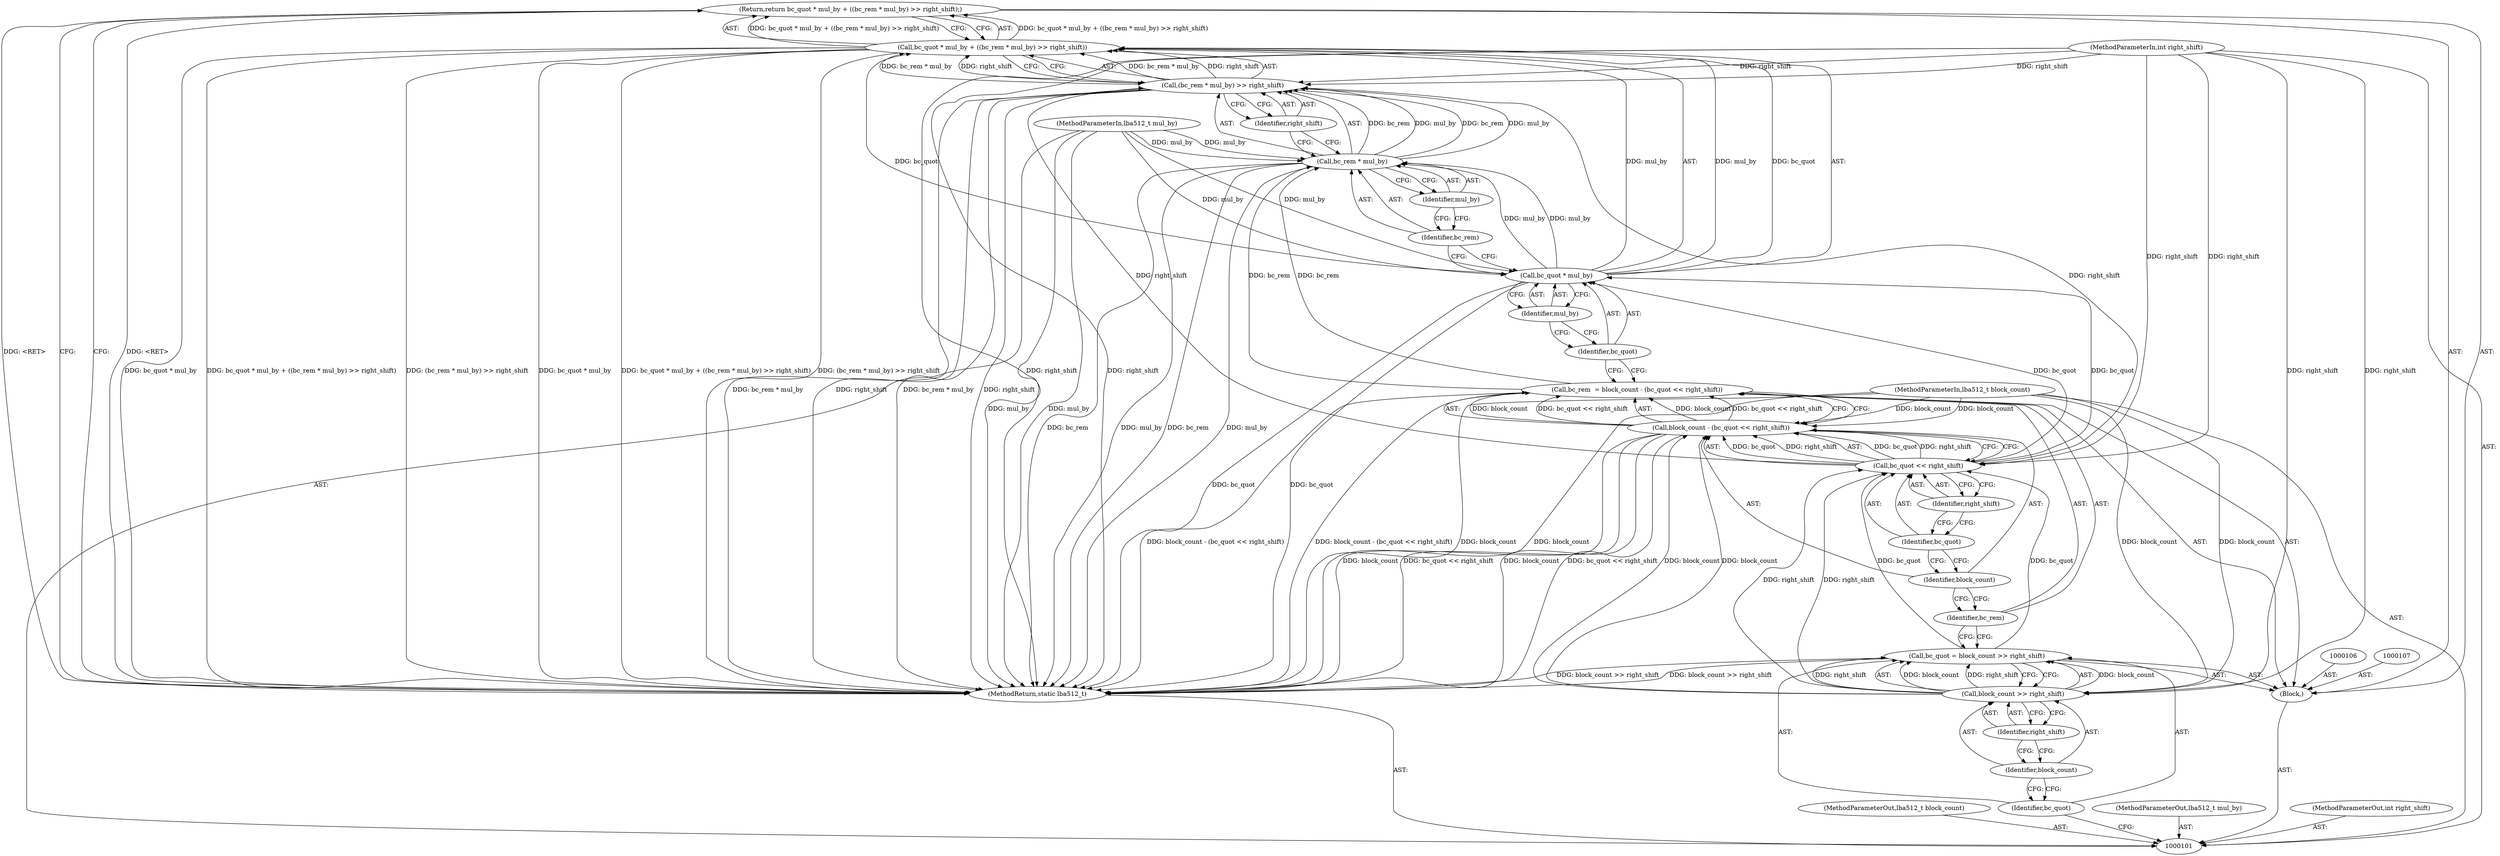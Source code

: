 digraph "0_u-boot_master_16" {
"1000120" [label="(Return,return bc_quot * mul_by + ((bc_rem * mul_by) >> right_shift);)"];
"1000124" [label="(Identifier,mul_by)"];
"1000125" [label="(Call,(bc_rem * mul_by) >> right_shift)"];
"1000126" [label="(Call,bc_rem * mul_by)"];
"1000127" [label="(Identifier,bc_rem)"];
"1000128" [label="(Identifier,mul_by)"];
"1000129" [label="(Identifier,right_shift)"];
"1000121" [label="(Call,bc_quot * mul_by + ((bc_rem * mul_by) >> right_shift))"];
"1000122" [label="(Call,bc_quot * mul_by)"];
"1000123" [label="(Identifier,bc_quot)"];
"1000130" [label="(MethodReturn,static lba512_t)"];
"1000102" [label="(MethodParameterIn,lba512_t block_count)"];
"1000166" [label="(MethodParameterOut,lba512_t block_count)"];
"1000103" [label="(MethodParameterIn,lba512_t mul_by)"];
"1000167" [label="(MethodParameterOut,lba512_t mul_by)"];
"1000104" [label="(MethodParameterIn,int right_shift)"];
"1000168" [label="(MethodParameterOut,int right_shift)"];
"1000105" [label="(Block,)"];
"1000108" [label="(Call,bc_quot = block_count >> right_shift)"];
"1000109" [label="(Identifier,bc_quot)"];
"1000110" [label="(Call,block_count >> right_shift)"];
"1000111" [label="(Identifier,block_count)"];
"1000112" [label="(Identifier,right_shift)"];
"1000113" [label="(Call,bc_rem  = block_count - (bc_quot << right_shift))"];
"1000114" [label="(Identifier,bc_rem)"];
"1000115" [label="(Call,block_count - (bc_quot << right_shift))"];
"1000116" [label="(Identifier,block_count)"];
"1000117" [label="(Call,bc_quot << right_shift)"];
"1000118" [label="(Identifier,bc_quot)"];
"1000119" [label="(Identifier,right_shift)"];
"1000120" -> "1000105"  [label="AST: "];
"1000120" -> "1000121"  [label="CFG: "];
"1000121" -> "1000120"  [label="AST: "];
"1000130" -> "1000120"  [label="CFG: "];
"1000120" -> "1000130"  [label="DDG: <RET>"];
"1000121" -> "1000120"  [label="DDG: bc_quot * mul_by + ((bc_rem * mul_by) >> right_shift)"];
"1000124" -> "1000122"  [label="AST: "];
"1000124" -> "1000123"  [label="CFG: "];
"1000122" -> "1000124"  [label="CFG: "];
"1000125" -> "1000121"  [label="AST: "];
"1000125" -> "1000129"  [label="CFG: "];
"1000126" -> "1000125"  [label="AST: "];
"1000129" -> "1000125"  [label="AST: "];
"1000121" -> "1000125"  [label="CFG: "];
"1000125" -> "1000130"  [label="DDG: bc_rem * mul_by"];
"1000125" -> "1000130"  [label="DDG: right_shift"];
"1000125" -> "1000121"  [label="DDG: bc_rem * mul_by"];
"1000125" -> "1000121"  [label="DDG: right_shift"];
"1000126" -> "1000125"  [label="DDG: bc_rem"];
"1000126" -> "1000125"  [label="DDG: mul_by"];
"1000117" -> "1000125"  [label="DDG: right_shift"];
"1000104" -> "1000125"  [label="DDG: right_shift"];
"1000126" -> "1000125"  [label="AST: "];
"1000126" -> "1000128"  [label="CFG: "];
"1000127" -> "1000126"  [label="AST: "];
"1000128" -> "1000126"  [label="AST: "];
"1000129" -> "1000126"  [label="CFG: "];
"1000126" -> "1000130"  [label="DDG: bc_rem"];
"1000126" -> "1000130"  [label="DDG: mul_by"];
"1000126" -> "1000125"  [label="DDG: bc_rem"];
"1000126" -> "1000125"  [label="DDG: mul_by"];
"1000113" -> "1000126"  [label="DDG: bc_rem"];
"1000122" -> "1000126"  [label="DDG: mul_by"];
"1000103" -> "1000126"  [label="DDG: mul_by"];
"1000127" -> "1000126"  [label="AST: "];
"1000127" -> "1000122"  [label="CFG: "];
"1000128" -> "1000127"  [label="CFG: "];
"1000128" -> "1000126"  [label="AST: "];
"1000128" -> "1000127"  [label="CFG: "];
"1000126" -> "1000128"  [label="CFG: "];
"1000129" -> "1000125"  [label="AST: "];
"1000129" -> "1000126"  [label="CFG: "];
"1000125" -> "1000129"  [label="CFG: "];
"1000121" -> "1000120"  [label="AST: "];
"1000121" -> "1000125"  [label="CFG: "];
"1000122" -> "1000121"  [label="AST: "];
"1000125" -> "1000121"  [label="AST: "];
"1000120" -> "1000121"  [label="CFG: "];
"1000121" -> "1000130"  [label="DDG: (bc_rem * mul_by) >> right_shift"];
"1000121" -> "1000130"  [label="DDG: bc_quot * mul_by"];
"1000121" -> "1000130"  [label="DDG: bc_quot * mul_by + ((bc_rem * mul_by) >> right_shift)"];
"1000121" -> "1000120"  [label="DDG: bc_quot * mul_by + ((bc_rem * mul_by) >> right_shift)"];
"1000122" -> "1000121"  [label="DDG: bc_quot"];
"1000122" -> "1000121"  [label="DDG: mul_by"];
"1000125" -> "1000121"  [label="DDG: bc_rem * mul_by"];
"1000125" -> "1000121"  [label="DDG: right_shift"];
"1000122" -> "1000121"  [label="AST: "];
"1000122" -> "1000124"  [label="CFG: "];
"1000123" -> "1000122"  [label="AST: "];
"1000124" -> "1000122"  [label="AST: "];
"1000127" -> "1000122"  [label="CFG: "];
"1000122" -> "1000130"  [label="DDG: bc_quot"];
"1000122" -> "1000121"  [label="DDG: bc_quot"];
"1000122" -> "1000121"  [label="DDG: mul_by"];
"1000117" -> "1000122"  [label="DDG: bc_quot"];
"1000103" -> "1000122"  [label="DDG: mul_by"];
"1000122" -> "1000126"  [label="DDG: mul_by"];
"1000123" -> "1000122"  [label="AST: "];
"1000123" -> "1000113"  [label="CFG: "];
"1000124" -> "1000123"  [label="CFG: "];
"1000130" -> "1000101"  [label="AST: "];
"1000130" -> "1000120"  [label="CFG: "];
"1000120" -> "1000130"  [label="DDG: <RET>"];
"1000115" -> "1000130"  [label="DDG: bc_quot << right_shift"];
"1000115" -> "1000130"  [label="DDG: block_count"];
"1000125" -> "1000130"  [label="DDG: bc_rem * mul_by"];
"1000125" -> "1000130"  [label="DDG: right_shift"];
"1000121" -> "1000130"  [label="DDG: (bc_rem * mul_by) >> right_shift"];
"1000121" -> "1000130"  [label="DDG: bc_quot * mul_by"];
"1000121" -> "1000130"  [label="DDG: bc_quot * mul_by + ((bc_rem * mul_by) >> right_shift)"];
"1000104" -> "1000130"  [label="DDG: right_shift"];
"1000122" -> "1000130"  [label="DDG: bc_quot"];
"1000126" -> "1000130"  [label="DDG: bc_rem"];
"1000126" -> "1000130"  [label="DDG: mul_by"];
"1000102" -> "1000130"  [label="DDG: block_count"];
"1000103" -> "1000130"  [label="DDG: mul_by"];
"1000113" -> "1000130"  [label="DDG: block_count - (bc_quot << right_shift)"];
"1000108" -> "1000130"  [label="DDG: block_count >> right_shift"];
"1000102" -> "1000101"  [label="AST: "];
"1000102" -> "1000130"  [label="DDG: block_count"];
"1000102" -> "1000110"  [label="DDG: block_count"];
"1000102" -> "1000115"  [label="DDG: block_count"];
"1000166" -> "1000101"  [label="AST: "];
"1000103" -> "1000101"  [label="AST: "];
"1000103" -> "1000130"  [label="DDG: mul_by"];
"1000103" -> "1000122"  [label="DDG: mul_by"];
"1000103" -> "1000126"  [label="DDG: mul_by"];
"1000167" -> "1000101"  [label="AST: "];
"1000104" -> "1000101"  [label="AST: "];
"1000104" -> "1000130"  [label="DDG: right_shift"];
"1000104" -> "1000110"  [label="DDG: right_shift"];
"1000104" -> "1000117"  [label="DDG: right_shift"];
"1000104" -> "1000125"  [label="DDG: right_shift"];
"1000168" -> "1000101"  [label="AST: "];
"1000105" -> "1000101"  [label="AST: "];
"1000106" -> "1000105"  [label="AST: "];
"1000107" -> "1000105"  [label="AST: "];
"1000108" -> "1000105"  [label="AST: "];
"1000113" -> "1000105"  [label="AST: "];
"1000120" -> "1000105"  [label="AST: "];
"1000108" -> "1000105"  [label="AST: "];
"1000108" -> "1000110"  [label="CFG: "];
"1000109" -> "1000108"  [label="AST: "];
"1000110" -> "1000108"  [label="AST: "];
"1000114" -> "1000108"  [label="CFG: "];
"1000108" -> "1000130"  [label="DDG: block_count >> right_shift"];
"1000110" -> "1000108"  [label="DDG: block_count"];
"1000110" -> "1000108"  [label="DDG: right_shift"];
"1000108" -> "1000117"  [label="DDG: bc_quot"];
"1000109" -> "1000108"  [label="AST: "];
"1000109" -> "1000101"  [label="CFG: "];
"1000111" -> "1000109"  [label="CFG: "];
"1000110" -> "1000108"  [label="AST: "];
"1000110" -> "1000112"  [label="CFG: "];
"1000111" -> "1000110"  [label="AST: "];
"1000112" -> "1000110"  [label="AST: "];
"1000108" -> "1000110"  [label="CFG: "];
"1000110" -> "1000108"  [label="DDG: block_count"];
"1000110" -> "1000108"  [label="DDG: right_shift"];
"1000102" -> "1000110"  [label="DDG: block_count"];
"1000104" -> "1000110"  [label="DDG: right_shift"];
"1000110" -> "1000115"  [label="DDG: block_count"];
"1000110" -> "1000117"  [label="DDG: right_shift"];
"1000111" -> "1000110"  [label="AST: "];
"1000111" -> "1000109"  [label="CFG: "];
"1000112" -> "1000111"  [label="CFG: "];
"1000112" -> "1000110"  [label="AST: "];
"1000112" -> "1000111"  [label="CFG: "];
"1000110" -> "1000112"  [label="CFG: "];
"1000113" -> "1000105"  [label="AST: "];
"1000113" -> "1000115"  [label="CFG: "];
"1000114" -> "1000113"  [label="AST: "];
"1000115" -> "1000113"  [label="AST: "];
"1000123" -> "1000113"  [label="CFG: "];
"1000113" -> "1000130"  [label="DDG: block_count - (bc_quot << right_shift)"];
"1000115" -> "1000113"  [label="DDG: block_count"];
"1000115" -> "1000113"  [label="DDG: bc_quot << right_shift"];
"1000113" -> "1000126"  [label="DDG: bc_rem"];
"1000114" -> "1000113"  [label="AST: "];
"1000114" -> "1000108"  [label="CFG: "];
"1000116" -> "1000114"  [label="CFG: "];
"1000115" -> "1000113"  [label="AST: "];
"1000115" -> "1000117"  [label="CFG: "];
"1000116" -> "1000115"  [label="AST: "];
"1000117" -> "1000115"  [label="AST: "];
"1000113" -> "1000115"  [label="CFG: "];
"1000115" -> "1000130"  [label="DDG: bc_quot << right_shift"];
"1000115" -> "1000130"  [label="DDG: block_count"];
"1000115" -> "1000113"  [label="DDG: block_count"];
"1000115" -> "1000113"  [label="DDG: bc_quot << right_shift"];
"1000110" -> "1000115"  [label="DDG: block_count"];
"1000102" -> "1000115"  [label="DDG: block_count"];
"1000117" -> "1000115"  [label="DDG: bc_quot"];
"1000117" -> "1000115"  [label="DDG: right_shift"];
"1000116" -> "1000115"  [label="AST: "];
"1000116" -> "1000114"  [label="CFG: "];
"1000118" -> "1000116"  [label="CFG: "];
"1000117" -> "1000115"  [label="AST: "];
"1000117" -> "1000119"  [label="CFG: "];
"1000118" -> "1000117"  [label="AST: "];
"1000119" -> "1000117"  [label="AST: "];
"1000115" -> "1000117"  [label="CFG: "];
"1000117" -> "1000115"  [label="DDG: bc_quot"];
"1000117" -> "1000115"  [label="DDG: right_shift"];
"1000108" -> "1000117"  [label="DDG: bc_quot"];
"1000110" -> "1000117"  [label="DDG: right_shift"];
"1000104" -> "1000117"  [label="DDG: right_shift"];
"1000117" -> "1000122"  [label="DDG: bc_quot"];
"1000117" -> "1000125"  [label="DDG: right_shift"];
"1000118" -> "1000117"  [label="AST: "];
"1000118" -> "1000116"  [label="CFG: "];
"1000119" -> "1000118"  [label="CFG: "];
"1000119" -> "1000117"  [label="AST: "];
"1000119" -> "1000118"  [label="CFG: "];
"1000117" -> "1000119"  [label="CFG: "];
}
